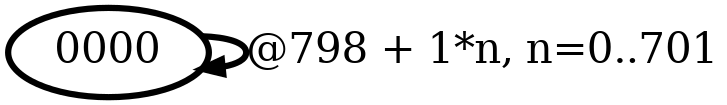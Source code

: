 digraph G {
        node [style=rounded, penwidth=3, fontsize=20, shape=oval];
        "0000" -> "0000" [label="@798 + 1*n, n=0..701", color=black,arrowsize=1,style=bold,penwidth=3,fontsize=20];
}
